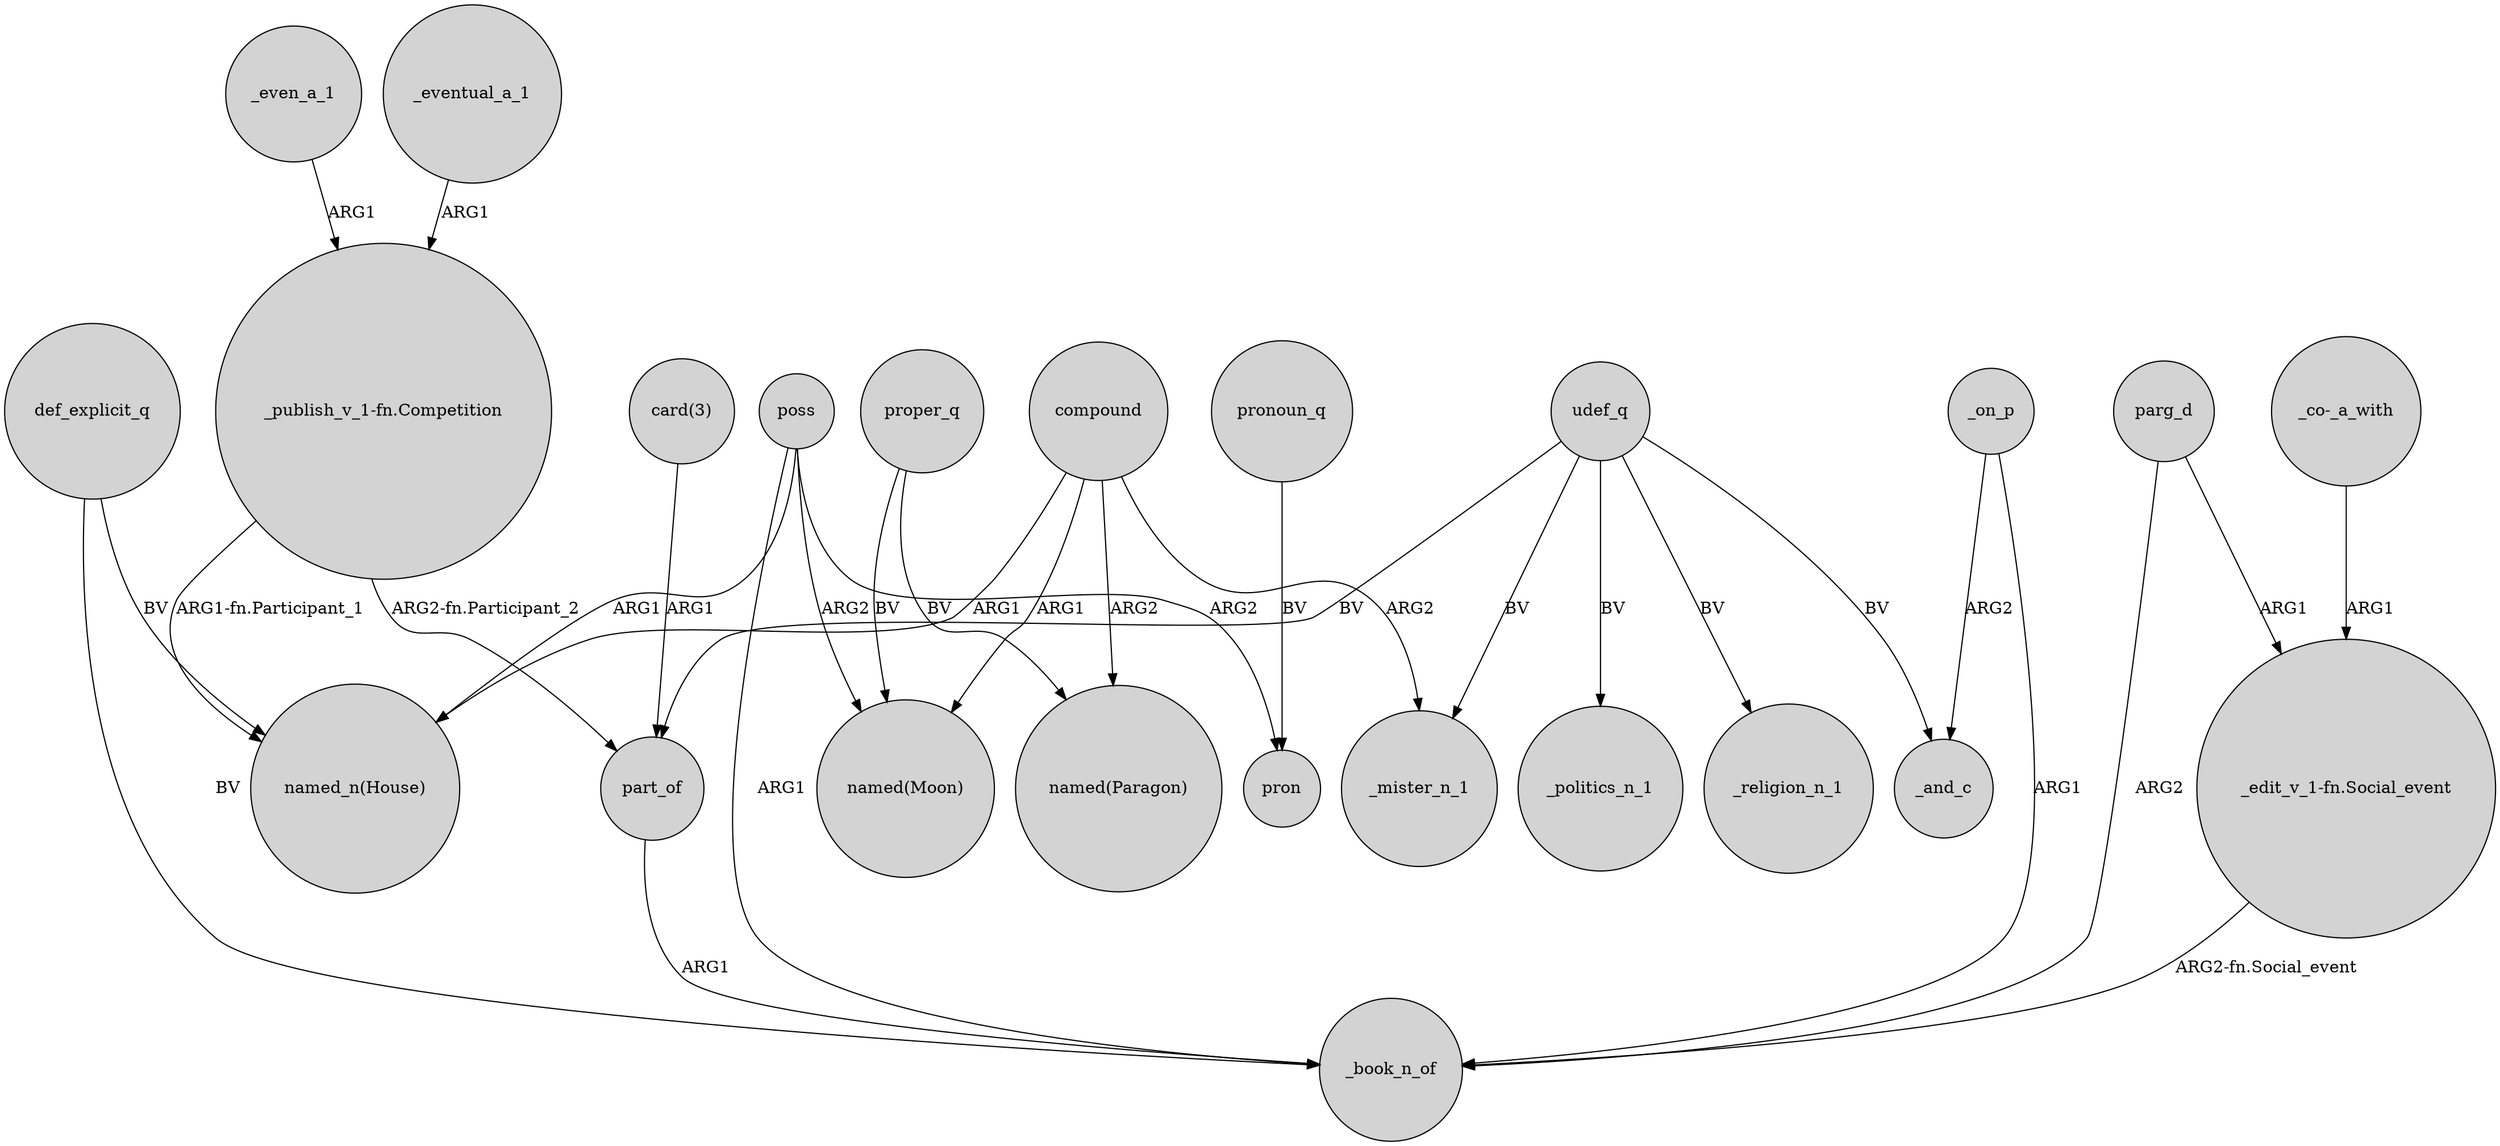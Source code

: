 digraph {
	node [shape=circle style=filled]
	def_explicit_q -> "named_n(House)" [label=BV]
	part_of -> _book_n_of [label=ARG1]
	compound -> _mister_n_1 [label=ARG2]
	poss -> "named_n(House)" [label=ARG1]
	poss -> "named(Moon)" [label=ARG2]
	_even_a_1 -> "_publish_v_1-fn.Competition" [label=ARG1]
	udef_q -> part_of [label=BV]
	_on_p -> _book_n_of [label=ARG1]
	"_publish_v_1-fn.Competition" -> "named_n(House)" [label="ARG1-fn.Participant_1"]
	parg_d -> "_edit_v_1-fn.Social_event" [label=ARG1]
	proper_q -> "named(Moon)" [label=BV]
	"card(3)" -> part_of [label=ARG1]
	compound -> "named_n(House)" [label=ARG1]
	def_explicit_q -> _book_n_of [label=BV]
	proper_q -> "named(Paragon)" [label=BV]
	udef_q -> _and_c [label=BV]
	udef_q -> _mister_n_1 [label=BV]
	udef_q -> _politics_n_1 [label=BV]
	pronoun_q -> pron [label=BV]
	poss -> pron [label=ARG2]
	_on_p -> _and_c [label=ARG2]
	compound -> "named(Paragon)" [label=ARG2]
	"_edit_v_1-fn.Social_event" -> _book_n_of [label="ARG2-fn.Social_event"]
	parg_d -> _book_n_of [label=ARG2]
	poss -> _book_n_of [label=ARG1]
	_eventual_a_1 -> "_publish_v_1-fn.Competition" [label=ARG1]
	"_publish_v_1-fn.Competition" -> part_of [label="ARG2-fn.Participant_2"]
	udef_q -> _religion_n_1 [label=BV]
	compound -> "named(Moon)" [label=ARG1]
	"_co-_a_with" -> "_edit_v_1-fn.Social_event" [label=ARG1]
}
